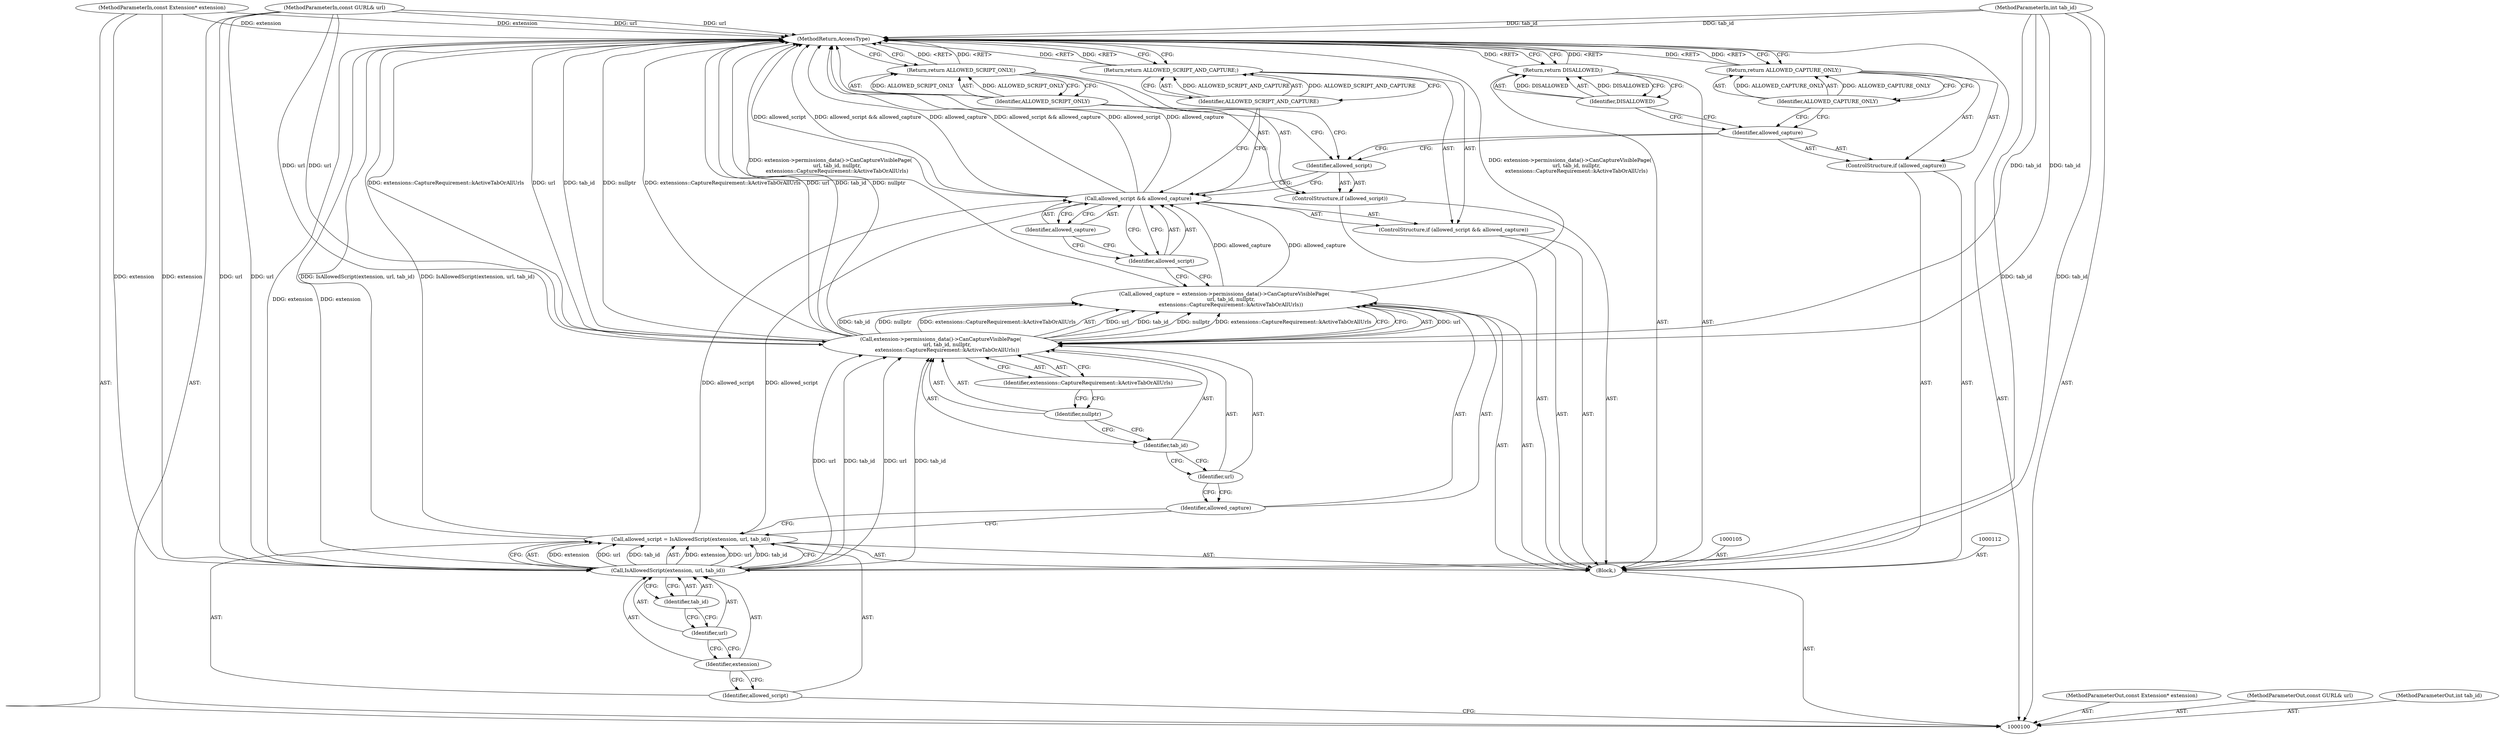 digraph "0_Chrome_0660e08731fd42076d7242068e9eaed1482b14d5_4" {
"1000136" [label="(MethodReturn,AccessType)"];
"1000101" [label="(MethodParameterIn,const Extension* extension)"];
"1000168" [label="(MethodParameterOut,const Extension* extension)"];
"1000125" [label="(Identifier,ALLOWED_SCRIPT_AND_CAPTURE)"];
"1000124" [label="(Return,return ALLOWED_SCRIPT_AND_CAPTURE;)"];
"1000126" [label="(ControlStructure,if (allowed_script))"];
"1000127" [label="(Identifier,allowed_script)"];
"1000129" [label="(Identifier,ALLOWED_SCRIPT_ONLY)"];
"1000128" [label="(Return,return ALLOWED_SCRIPT_ONLY;)"];
"1000130" [label="(ControlStructure,if (allowed_capture))"];
"1000131" [label="(Identifier,allowed_capture)"];
"1000133" [label="(Identifier,ALLOWED_CAPTURE_ONLY)"];
"1000132" [label="(Return,return ALLOWED_CAPTURE_ONLY;)"];
"1000135" [label="(Identifier,DISALLOWED)"];
"1000134" [label="(Return,return DISALLOWED;)"];
"1000102" [label="(MethodParameterIn,const GURL& url)"];
"1000169" [label="(MethodParameterOut,const GURL& url)"];
"1000103" [label="(MethodParameterIn,int tab_id)"];
"1000170" [label="(MethodParameterOut,int tab_id)"];
"1000104" [label="(Block,)"];
"1000106" [label="(Call,allowed_script = IsAllowedScript(extension, url, tab_id))"];
"1000107" [label="(Identifier,allowed_script)"];
"1000108" [label="(Call,IsAllowedScript(extension, url, tab_id))"];
"1000109" [label="(Identifier,extension)"];
"1000110" [label="(Identifier,url)"];
"1000111" [label="(Identifier,tab_id)"];
"1000113" [label="(Call,allowed_capture = extension->permissions_data()->CanCaptureVisiblePage(\n        url, tab_id, nullptr,\n        extensions::CaptureRequirement::kActiveTabOrAllUrls))"];
"1000114" [label="(Identifier,allowed_capture)"];
"1000115" [label="(Call,extension->permissions_data()->CanCaptureVisiblePage(\n        url, tab_id, nullptr,\n        extensions::CaptureRequirement::kActiveTabOrAllUrls))"];
"1000117" [label="(Identifier,tab_id)"];
"1000118" [label="(Identifier,nullptr)"];
"1000116" [label="(Identifier,url)"];
"1000119" [label="(Identifier,extensions::CaptureRequirement::kActiveTabOrAllUrls)"];
"1000123" [label="(Identifier,allowed_capture)"];
"1000120" [label="(ControlStructure,if (allowed_script && allowed_capture))"];
"1000121" [label="(Call,allowed_script && allowed_capture)"];
"1000122" [label="(Identifier,allowed_script)"];
"1000136" -> "1000100"  [label="AST: "];
"1000136" -> "1000124"  [label="CFG: "];
"1000136" -> "1000128"  [label="CFG: "];
"1000136" -> "1000132"  [label="CFG: "];
"1000136" -> "1000134"  [label="CFG: "];
"1000115" -> "1000136"  [label="DDG: tab_id"];
"1000115" -> "1000136"  [label="DDG: nullptr"];
"1000115" -> "1000136"  [label="DDG: extensions::CaptureRequirement::kActiveTabOrAllUrls"];
"1000115" -> "1000136"  [label="DDG: url"];
"1000106" -> "1000136"  [label="DDG: IsAllowedScript(extension, url, tab_id)"];
"1000121" -> "1000136"  [label="DDG: allowed_capture"];
"1000121" -> "1000136"  [label="DDG: allowed_script"];
"1000121" -> "1000136"  [label="DDG: allowed_script && allowed_capture"];
"1000103" -> "1000136"  [label="DDG: tab_id"];
"1000102" -> "1000136"  [label="DDG: url"];
"1000113" -> "1000136"  [label="DDG: extension->permissions_data()->CanCaptureVisiblePage(\n        url, tab_id, nullptr,\n        extensions::CaptureRequirement::kActiveTabOrAllUrls)"];
"1000101" -> "1000136"  [label="DDG: extension"];
"1000108" -> "1000136"  [label="DDG: extension"];
"1000134" -> "1000136"  [label="DDG: <RET>"];
"1000132" -> "1000136"  [label="DDG: <RET>"];
"1000124" -> "1000136"  [label="DDG: <RET>"];
"1000128" -> "1000136"  [label="DDG: <RET>"];
"1000101" -> "1000100"  [label="AST: "];
"1000101" -> "1000136"  [label="DDG: extension"];
"1000101" -> "1000108"  [label="DDG: extension"];
"1000168" -> "1000100"  [label="AST: "];
"1000125" -> "1000124"  [label="AST: "];
"1000125" -> "1000121"  [label="CFG: "];
"1000124" -> "1000125"  [label="CFG: "];
"1000125" -> "1000124"  [label="DDG: ALLOWED_SCRIPT_AND_CAPTURE"];
"1000124" -> "1000120"  [label="AST: "];
"1000124" -> "1000125"  [label="CFG: "];
"1000125" -> "1000124"  [label="AST: "];
"1000136" -> "1000124"  [label="CFG: "];
"1000124" -> "1000136"  [label="DDG: <RET>"];
"1000125" -> "1000124"  [label="DDG: ALLOWED_SCRIPT_AND_CAPTURE"];
"1000126" -> "1000104"  [label="AST: "];
"1000127" -> "1000126"  [label="AST: "];
"1000128" -> "1000126"  [label="AST: "];
"1000127" -> "1000126"  [label="AST: "];
"1000127" -> "1000121"  [label="CFG: "];
"1000129" -> "1000127"  [label="CFG: "];
"1000131" -> "1000127"  [label="CFG: "];
"1000129" -> "1000128"  [label="AST: "];
"1000129" -> "1000127"  [label="CFG: "];
"1000128" -> "1000129"  [label="CFG: "];
"1000129" -> "1000128"  [label="DDG: ALLOWED_SCRIPT_ONLY"];
"1000128" -> "1000126"  [label="AST: "];
"1000128" -> "1000129"  [label="CFG: "];
"1000129" -> "1000128"  [label="AST: "];
"1000136" -> "1000128"  [label="CFG: "];
"1000128" -> "1000136"  [label="DDG: <RET>"];
"1000129" -> "1000128"  [label="DDG: ALLOWED_SCRIPT_ONLY"];
"1000130" -> "1000104"  [label="AST: "];
"1000131" -> "1000130"  [label="AST: "];
"1000132" -> "1000130"  [label="AST: "];
"1000131" -> "1000130"  [label="AST: "];
"1000131" -> "1000127"  [label="CFG: "];
"1000133" -> "1000131"  [label="CFG: "];
"1000135" -> "1000131"  [label="CFG: "];
"1000133" -> "1000132"  [label="AST: "];
"1000133" -> "1000131"  [label="CFG: "];
"1000132" -> "1000133"  [label="CFG: "];
"1000133" -> "1000132"  [label="DDG: ALLOWED_CAPTURE_ONLY"];
"1000132" -> "1000130"  [label="AST: "];
"1000132" -> "1000133"  [label="CFG: "];
"1000133" -> "1000132"  [label="AST: "];
"1000136" -> "1000132"  [label="CFG: "];
"1000132" -> "1000136"  [label="DDG: <RET>"];
"1000133" -> "1000132"  [label="DDG: ALLOWED_CAPTURE_ONLY"];
"1000135" -> "1000134"  [label="AST: "];
"1000135" -> "1000131"  [label="CFG: "];
"1000134" -> "1000135"  [label="CFG: "];
"1000135" -> "1000134"  [label="DDG: DISALLOWED"];
"1000134" -> "1000104"  [label="AST: "];
"1000134" -> "1000135"  [label="CFG: "];
"1000135" -> "1000134"  [label="AST: "];
"1000136" -> "1000134"  [label="CFG: "];
"1000134" -> "1000136"  [label="DDG: <RET>"];
"1000135" -> "1000134"  [label="DDG: DISALLOWED"];
"1000102" -> "1000100"  [label="AST: "];
"1000102" -> "1000136"  [label="DDG: url"];
"1000102" -> "1000108"  [label="DDG: url"];
"1000102" -> "1000115"  [label="DDG: url"];
"1000169" -> "1000100"  [label="AST: "];
"1000103" -> "1000100"  [label="AST: "];
"1000103" -> "1000136"  [label="DDG: tab_id"];
"1000103" -> "1000108"  [label="DDG: tab_id"];
"1000103" -> "1000115"  [label="DDG: tab_id"];
"1000170" -> "1000100"  [label="AST: "];
"1000104" -> "1000100"  [label="AST: "];
"1000105" -> "1000104"  [label="AST: "];
"1000106" -> "1000104"  [label="AST: "];
"1000112" -> "1000104"  [label="AST: "];
"1000113" -> "1000104"  [label="AST: "];
"1000120" -> "1000104"  [label="AST: "];
"1000126" -> "1000104"  [label="AST: "];
"1000130" -> "1000104"  [label="AST: "];
"1000134" -> "1000104"  [label="AST: "];
"1000106" -> "1000104"  [label="AST: "];
"1000106" -> "1000108"  [label="CFG: "];
"1000107" -> "1000106"  [label="AST: "];
"1000108" -> "1000106"  [label="AST: "];
"1000114" -> "1000106"  [label="CFG: "];
"1000106" -> "1000136"  [label="DDG: IsAllowedScript(extension, url, tab_id)"];
"1000108" -> "1000106"  [label="DDG: extension"];
"1000108" -> "1000106"  [label="DDG: url"];
"1000108" -> "1000106"  [label="DDG: tab_id"];
"1000106" -> "1000121"  [label="DDG: allowed_script"];
"1000107" -> "1000106"  [label="AST: "];
"1000107" -> "1000100"  [label="CFG: "];
"1000109" -> "1000107"  [label="CFG: "];
"1000108" -> "1000106"  [label="AST: "];
"1000108" -> "1000111"  [label="CFG: "];
"1000109" -> "1000108"  [label="AST: "];
"1000110" -> "1000108"  [label="AST: "];
"1000111" -> "1000108"  [label="AST: "];
"1000106" -> "1000108"  [label="CFG: "];
"1000108" -> "1000136"  [label="DDG: extension"];
"1000108" -> "1000106"  [label="DDG: extension"];
"1000108" -> "1000106"  [label="DDG: url"];
"1000108" -> "1000106"  [label="DDG: tab_id"];
"1000101" -> "1000108"  [label="DDG: extension"];
"1000102" -> "1000108"  [label="DDG: url"];
"1000103" -> "1000108"  [label="DDG: tab_id"];
"1000108" -> "1000115"  [label="DDG: url"];
"1000108" -> "1000115"  [label="DDG: tab_id"];
"1000109" -> "1000108"  [label="AST: "];
"1000109" -> "1000107"  [label="CFG: "];
"1000110" -> "1000109"  [label="CFG: "];
"1000110" -> "1000108"  [label="AST: "];
"1000110" -> "1000109"  [label="CFG: "];
"1000111" -> "1000110"  [label="CFG: "];
"1000111" -> "1000108"  [label="AST: "];
"1000111" -> "1000110"  [label="CFG: "];
"1000108" -> "1000111"  [label="CFG: "];
"1000113" -> "1000104"  [label="AST: "];
"1000113" -> "1000115"  [label="CFG: "];
"1000114" -> "1000113"  [label="AST: "];
"1000115" -> "1000113"  [label="AST: "];
"1000122" -> "1000113"  [label="CFG: "];
"1000113" -> "1000136"  [label="DDG: extension->permissions_data()->CanCaptureVisiblePage(\n        url, tab_id, nullptr,\n        extensions::CaptureRequirement::kActiveTabOrAllUrls)"];
"1000115" -> "1000113"  [label="DDG: url"];
"1000115" -> "1000113"  [label="DDG: tab_id"];
"1000115" -> "1000113"  [label="DDG: nullptr"];
"1000115" -> "1000113"  [label="DDG: extensions::CaptureRequirement::kActiveTabOrAllUrls"];
"1000113" -> "1000121"  [label="DDG: allowed_capture"];
"1000114" -> "1000113"  [label="AST: "];
"1000114" -> "1000106"  [label="CFG: "];
"1000116" -> "1000114"  [label="CFG: "];
"1000115" -> "1000113"  [label="AST: "];
"1000115" -> "1000119"  [label="CFG: "];
"1000116" -> "1000115"  [label="AST: "];
"1000117" -> "1000115"  [label="AST: "];
"1000118" -> "1000115"  [label="AST: "];
"1000119" -> "1000115"  [label="AST: "];
"1000113" -> "1000115"  [label="CFG: "];
"1000115" -> "1000136"  [label="DDG: tab_id"];
"1000115" -> "1000136"  [label="DDG: nullptr"];
"1000115" -> "1000136"  [label="DDG: extensions::CaptureRequirement::kActiveTabOrAllUrls"];
"1000115" -> "1000136"  [label="DDG: url"];
"1000115" -> "1000113"  [label="DDG: url"];
"1000115" -> "1000113"  [label="DDG: tab_id"];
"1000115" -> "1000113"  [label="DDG: nullptr"];
"1000115" -> "1000113"  [label="DDG: extensions::CaptureRequirement::kActiveTabOrAllUrls"];
"1000108" -> "1000115"  [label="DDG: url"];
"1000108" -> "1000115"  [label="DDG: tab_id"];
"1000102" -> "1000115"  [label="DDG: url"];
"1000103" -> "1000115"  [label="DDG: tab_id"];
"1000117" -> "1000115"  [label="AST: "];
"1000117" -> "1000116"  [label="CFG: "];
"1000118" -> "1000117"  [label="CFG: "];
"1000118" -> "1000115"  [label="AST: "];
"1000118" -> "1000117"  [label="CFG: "];
"1000119" -> "1000118"  [label="CFG: "];
"1000116" -> "1000115"  [label="AST: "];
"1000116" -> "1000114"  [label="CFG: "];
"1000117" -> "1000116"  [label="CFG: "];
"1000119" -> "1000115"  [label="AST: "];
"1000119" -> "1000118"  [label="CFG: "];
"1000115" -> "1000119"  [label="CFG: "];
"1000123" -> "1000121"  [label="AST: "];
"1000123" -> "1000122"  [label="CFG: "];
"1000121" -> "1000123"  [label="CFG: "];
"1000120" -> "1000104"  [label="AST: "];
"1000121" -> "1000120"  [label="AST: "];
"1000124" -> "1000120"  [label="AST: "];
"1000121" -> "1000120"  [label="AST: "];
"1000121" -> "1000122"  [label="CFG: "];
"1000121" -> "1000123"  [label="CFG: "];
"1000122" -> "1000121"  [label="AST: "];
"1000123" -> "1000121"  [label="AST: "];
"1000125" -> "1000121"  [label="CFG: "];
"1000127" -> "1000121"  [label="CFG: "];
"1000121" -> "1000136"  [label="DDG: allowed_capture"];
"1000121" -> "1000136"  [label="DDG: allowed_script"];
"1000121" -> "1000136"  [label="DDG: allowed_script && allowed_capture"];
"1000106" -> "1000121"  [label="DDG: allowed_script"];
"1000113" -> "1000121"  [label="DDG: allowed_capture"];
"1000122" -> "1000121"  [label="AST: "];
"1000122" -> "1000113"  [label="CFG: "];
"1000123" -> "1000122"  [label="CFG: "];
"1000121" -> "1000122"  [label="CFG: "];
}
